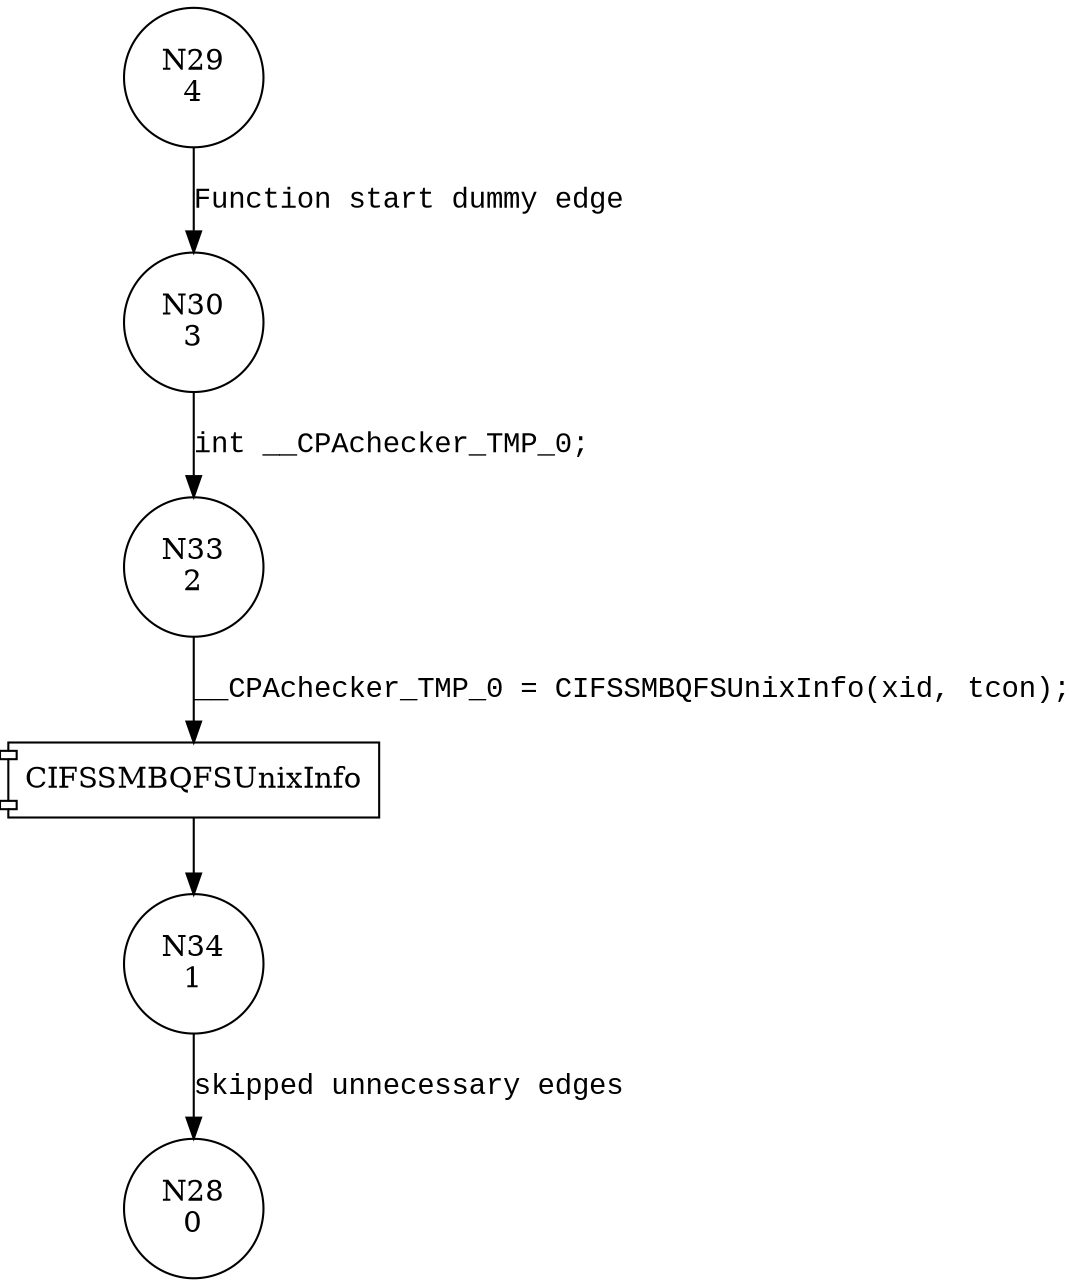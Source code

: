 digraph reset_cifs_unix_caps {
29 [shape="circle" label="N29\n4"]
30 [shape="circle" label="N30\n3"]
33 [shape="circle" label="N33\n2"]
34 [shape="circle" label="N34\n1"]
28 [shape="circle" label="N28\n0"]
29 -> 30 [label="Function start dummy edge" fontname="Courier New"]
100004 [shape="component" label="CIFSSMBQFSUnixInfo"]
33 -> 100004 [label="__CPAchecker_TMP_0 = CIFSSMBQFSUnixInfo(xid, tcon);" fontname="Courier New"]
100004 -> 34 [label="" fontname="Courier New"]
30 -> 33 [label="int __CPAchecker_TMP_0;" fontname="Courier New"]
34 -> 28 [label="skipped unnecessary edges" fontname="Courier New"]
}
